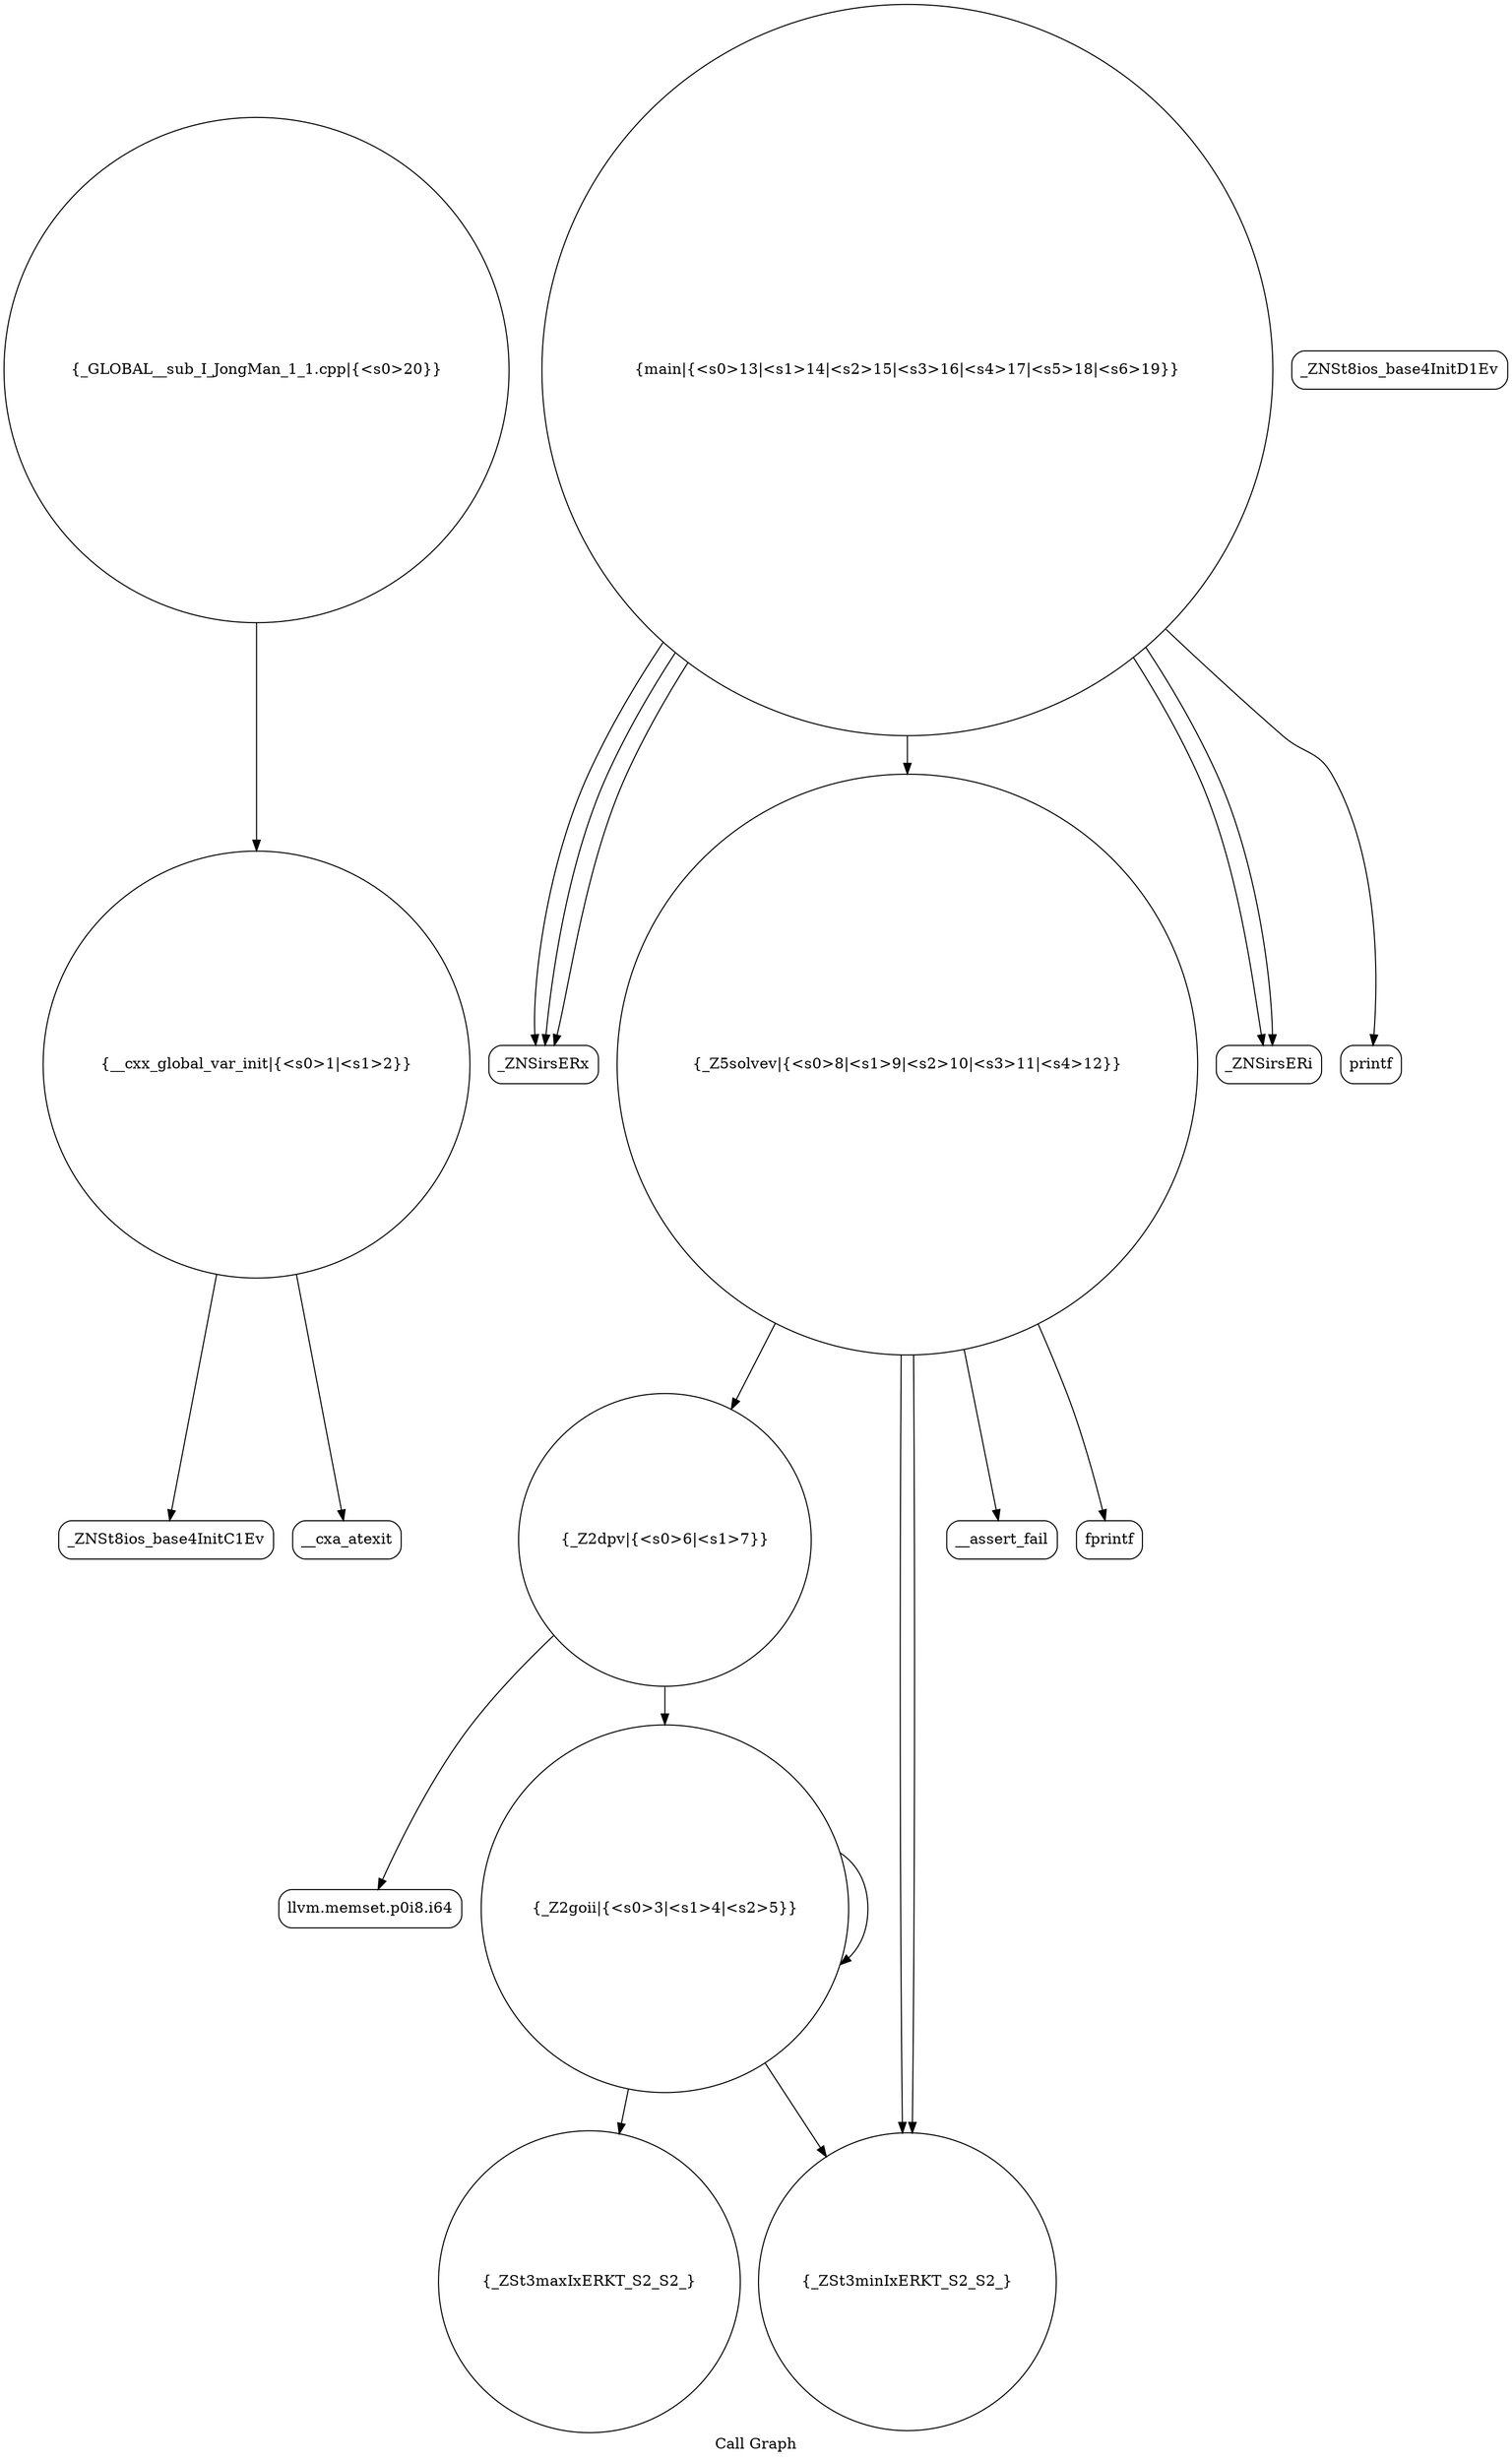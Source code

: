 digraph "Call Graph" {
	label="Call Graph";

	Node0x55d8eb937190 [shape=record,shape=circle,label="{__cxx_global_var_init|{<s0>1|<s1>2}}"];
	Node0x55d8eb937190:s0 -> Node0x55d8eb937620[color=black];
	Node0x55d8eb937190:s1 -> Node0x55d8eb937720[color=black];
	Node0x55d8eb937920 [shape=record,shape=circle,label="{_Z2dpv|{<s0>6|<s1>7}}"];
	Node0x55d8eb937920:s0 -> Node0x55d8eb9379a0[color=black];
	Node0x55d8eb937920:s1 -> Node0x55d8eb9377a0[color=black];
	Node0x55d8eb937ca0 [shape=record,shape=Mrecord,label="{_ZNSirsERx}"];
	Node0x55d8eb9376a0 [shape=record,shape=Mrecord,label="{_ZNSt8ios_base4InitD1Ev}"];
	Node0x55d8eb937a20 [shape=record,shape=circle,label="{_Z5solvev|{<s0>8|<s1>9|<s2>10|<s3>11|<s4>12}}"];
	Node0x55d8eb937a20:s0 -> Node0x55d8eb937820[color=black];
	Node0x55d8eb937a20:s1 -> Node0x55d8eb937820[color=black];
	Node0x55d8eb937a20:s2 -> Node0x55d8eb937920[color=black];
	Node0x55d8eb937a20:s3 -> Node0x55d8eb937aa0[color=black];
	Node0x55d8eb937a20:s4 -> Node0x55d8eb937b20[color=black];
	Node0x55d8eb937da0 [shape=record,shape=circle,label="{_GLOBAL__sub_I_JongMan_1_1.cpp|{<s0>20}}"];
	Node0x55d8eb937da0:s0 -> Node0x55d8eb937190[color=black];
	Node0x55d8eb9377a0 [shape=record,shape=circle,label="{_Z2goii|{<s0>3|<s1>4|<s2>5}}"];
	Node0x55d8eb9377a0:s0 -> Node0x55d8eb937820[color=black];
	Node0x55d8eb9377a0:s1 -> Node0x55d8eb9377a0[color=black];
	Node0x55d8eb9377a0:s2 -> Node0x55d8eb9378a0[color=black];
	Node0x55d8eb937b20 [shape=record,shape=Mrecord,label="{fprintf}"];
	Node0x55d8eb9378a0 [shape=record,shape=circle,label="{_ZSt3maxIxERKT_S2_S2_}"];
	Node0x55d8eb937c20 [shape=record,shape=Mrecord,label="{_ZNSirsERi}"];
	Node0x55d8eb937620 [shape=record,shape=Mrecord,label="{_ZNSt8ios_base4InitC1Ev}"];
	Node0x55d8eb9379a0 [shape=record,shape=Mrecord,label="{llvm.memset.p0i8.i64}"];
	Node0x55d8eb937d20 [shape=record,shape=Mrecord,label="{printf}"];
	Node0x55d8eb937720 [shape=record,shape=Mrecord,label="{__cxa_atexit}"];
	Node0x55d8eb937aa0 [shape=record,shape=Mrecord,label="{__assert_fail}"];
	Node0x55d8eb937820 [shape=record,shape=circle,label="{_ZSt3minIxERKT_S2_S2_}"];
	Node0x55d8eb937ba0 [shape=record,shape=circle,label="{main|{<s0>13|<s1>14|<s2>15|<s3>16|<s4>17|<s5>18|<s6>19}}"];
	Node0x55d8eb937ba0:s0 -> Node0x55d8eb937c20[color=black];
	Node0x55d8eb937ba0:s1 -> Node0x55d8eb937ca0[color=black];
	Node0x55d8eb937ba0:s2 -> Node0x55d8eb937ca0[color=black];
	Node0x55d8eb937ba0:s3 -> Node0x55d8eb937c20[color=black];
	Node0x55d8eb937ba0:s4 -> Node0x55d8eb937ca0[color=black];
	Node0x55d8eb937ba0:s5 -> Node0x55d8eb937a20[color=black];
	Node0x55d8eb937ba0:s6 -> Node0x55d8eb937d20[color=black];
}
